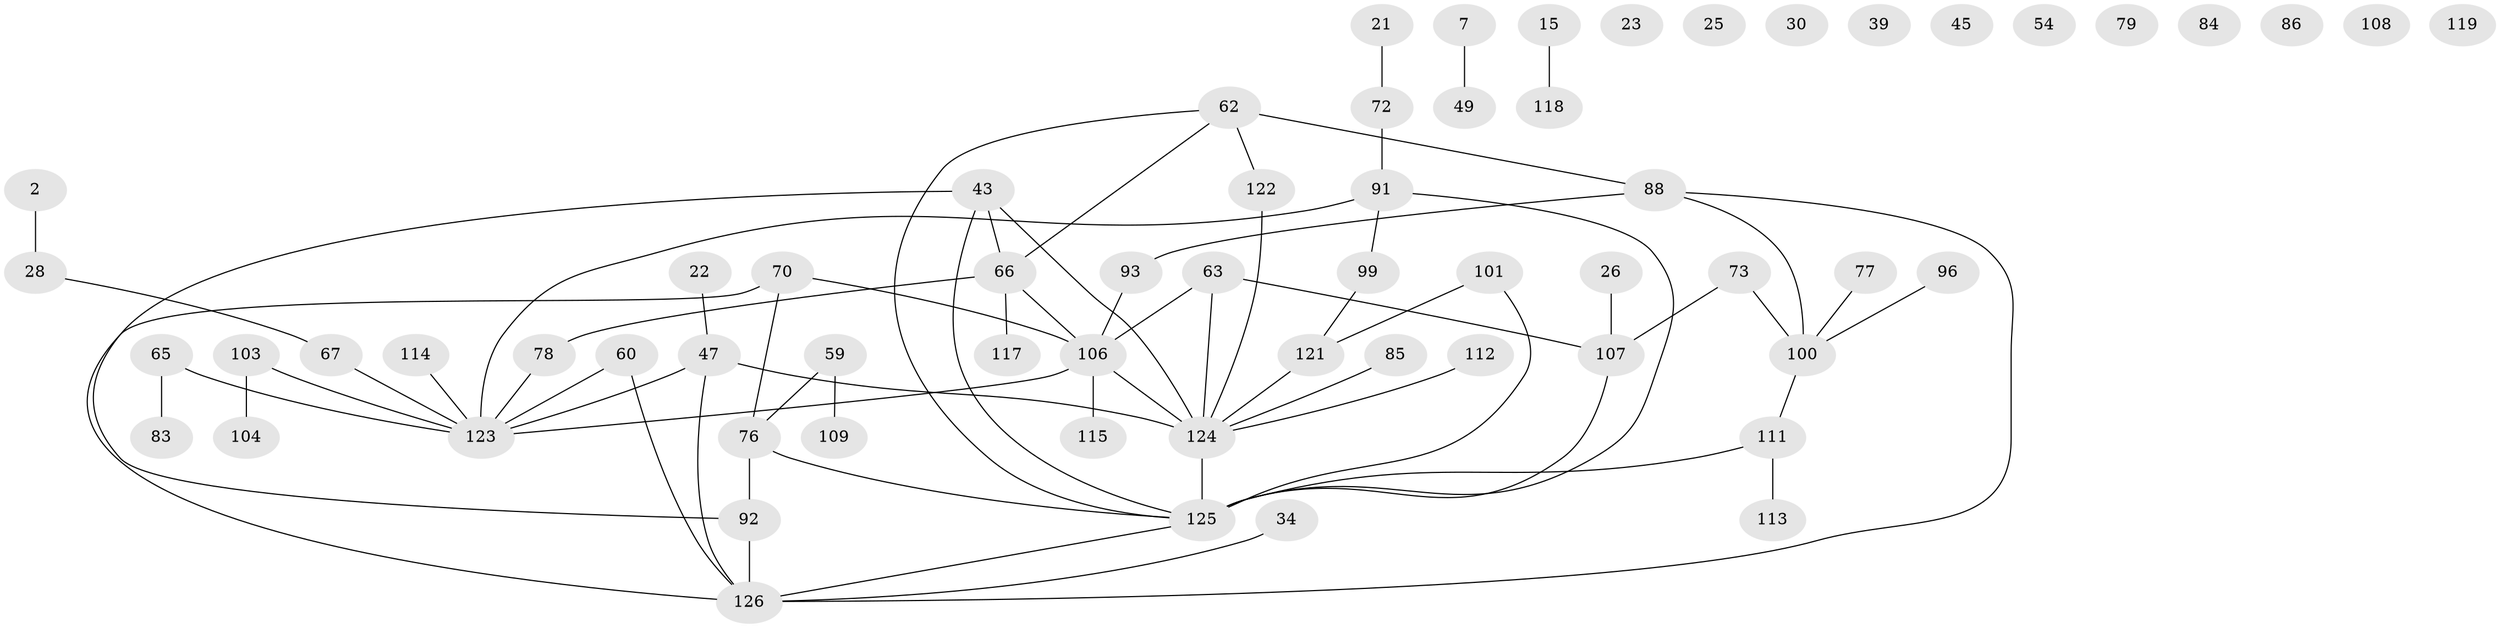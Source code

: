 // original degree distribution, {3: 0.2619047619047619, 1: 0.24603174603174602, 4: 0.12698412698412698, 2: 0.2222222222222222, 7: 0.007936507936507936, 0: 0.0873015873015873, 5: 0.023809523809523808, 6: 0.023809523809523808}
// Generated by graph-tools (version 1.1) at 2025/40/03/09/25 04:40:02]
// undirected, 63 vertices, 70 edges
graph export_dot {
graph [start="1"]
  node [color=gray90,style=filled];
  2;
  7;
  15;
  21;
  22;
  23;
  25;
  26;
  28;
  30;
  34;
  39;
  43;
  45;
  47;
  49;
  54;
  59;
  60;
  62;
  63 [super="+52"];
  65;
  66 [super="+58"];
  67;
  70 [super="+69"];
  72 [super="+8"];
  73 [super="+19"];
  76 [super="+9"];
  77;
  78;
  79;
  83;
  84;
  85;
  86;
  88 [super="+51"];
  91 [super="+35+40+89"];
  92 [super="+14+53"];
  93;
  96;
  99 [super="+75"];
  100 [super="+81"];
  101;
  103;
  104;
  106 [super="+46+82+97+10"];
  107;
  108;
  109;
  111 [super="+20"];
  112;
  113;
  114;
  115;
  117;
  118;
  119;
  121 [super="+24+27"];
  122;
  123 [super="+116"];
  124 [super="+33+95+120+102"];
  125 [super="+64+94"];
  126 [super="+98+90"];
  2 -- 28;
  7 -- 49;
  15 -- 118;
  21 -- 72;
  22 -- 47;
  26 -- 107;
  28 -- 67;
  34 -- 126;
  43 -- 92;
  43 -- 66;
  43 -- 125;
  43 -- 124;
  47 -- 123;
  47 -- 126;
  47 -- 124;
  59 -- 76;
  59 -- 109;
  60 -- 123;
  60 -- 126;
  62 -- 66;
  62 -- 88;
  62 -- 122;
  62 -- 125;
  63 -- 106 [weight=3];
  63 -- 107;
  63 -- 124 [weight=3];
  65 -- 83;
  65 -- 123;
  66 -- 117;
  66 -- 78;
  66 -- 106;
  67 -- 123;
  70 -- 76;
  70 -- 126;
  70 -- 106;
  72 -- 91;
  73 -- 107;
  73 -- 100;
  76 -- 92 [weight=2];
  76 -- 125 [weight=2];
  77 -- 100;
  78 -- 123;
  85 -- 124;
  88 -- 93;
  88 -- 100;
  88 -- 126;
  91 -- 123 [weight=2];
  91 -- 125 [weight=3];
  91 -- 99;
  92 -- 126 [weight=2];
  93 -- 106;
  96 -- 100;
  99 -- 121;
  100 -- 111;
  101 -- 121;
  101 -- 125;
  103 -- 104;
  103 -- 123;
  106 -- 123;
  106 -- 115;
  106 -- 124;
  107 -- 125;
  111 -- 113;
  111 -- 125;
  112 -- 124;
  114 -- 123;
  121 -- 124;
  122 -- 124;
  124 -- 125 [weight=3];
  125 -- 126;
}
